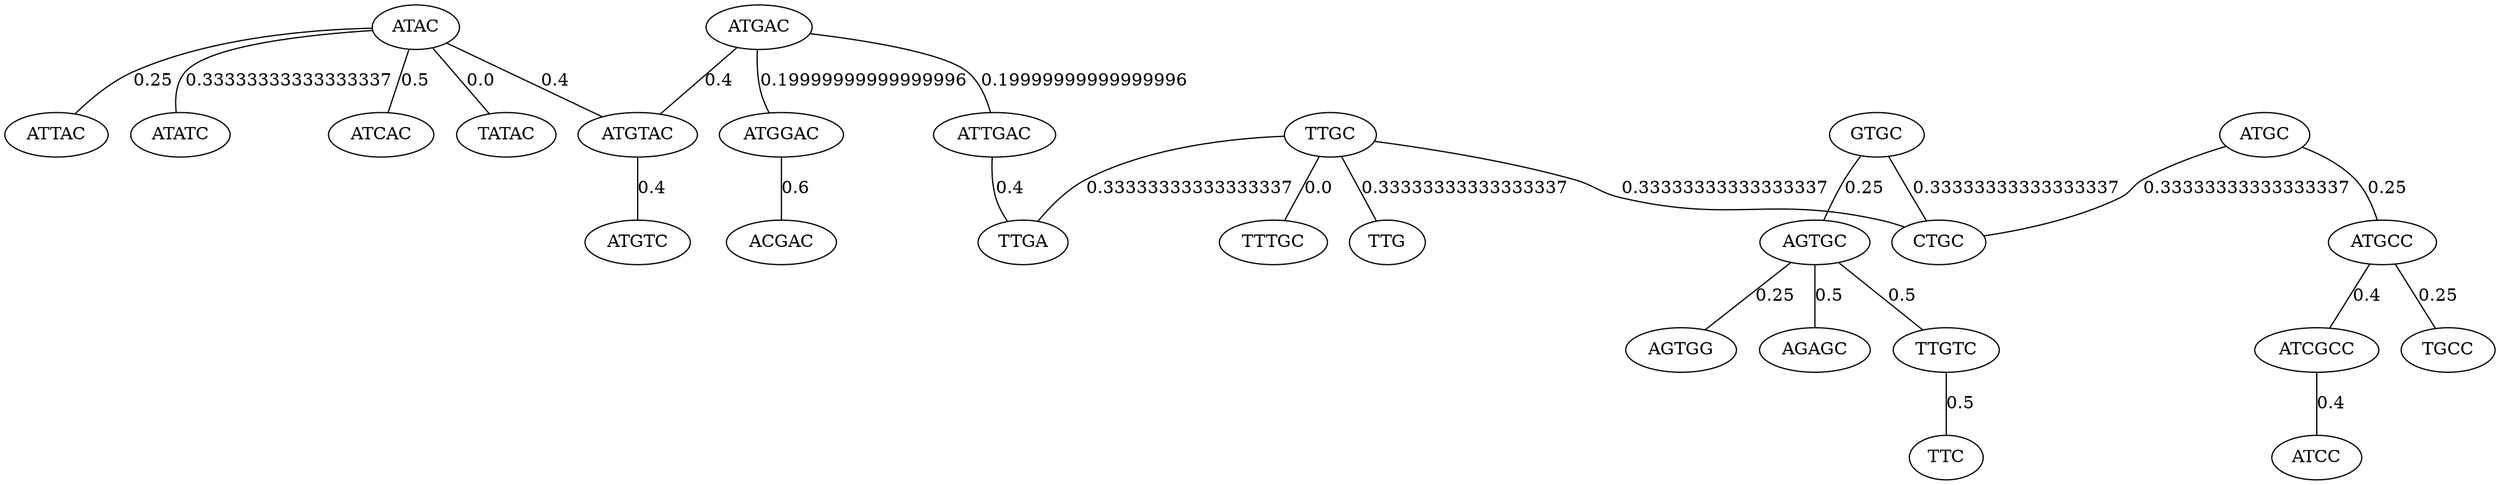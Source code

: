 strict graph {
  "ATAC";
  "TATAC";
  "TTGC";
  "TTTGC";
  "ATTAC";
  "GTGC";
  "ATGAC";
  "ATTGAC";
  "ATGGAC";
  "ATGC";
  "ATGCC";
  "AGTGC";
  "AGTGG";
  "TGCC";
  "CTGC";
  "ATATC";
  "TTGA";
  "TTG";
  "ATGTAC";
  "ATCGCC";
  "ATGTC";
  "ATCC";
  "ATCAC";
  "AGAGC";
  "TTGTC";
  "TTC";
  "ACGAC";
  "ATAC" -- "TATAC" [label="0.0"];
  "ATAC" -- "ATTAC" [label="0.25"];
  "ATAC" -- "ATATC" [label="0.33333333333333337"];
  "ATAC" -- "ATGTAC" [label="0.4"];
  "ATAC" -- "ATCAC" [label="0.5"];
  "TTGC" -- "TTTGC" [label="0.0"];
  "TTGC" -- "CTGC" [label="0.33333333333333337"];
  "TTGC" -- "TTGA" [label="0.33333333333333337"];
  "TTGC" -- "TTG" [label="0.33333333333333337"];
  "GTGC" -- "AGTGC" [label="0.25"];
  "GTGC" -- "CTGC" [label="0.33333333333333337"];
  "ATGAC" -- "ATTGAC" [label="0.19999999999999996"];
  "ATGAC" -- "ATGGAC" [label="0.19999999999999996"];
  "ATGAC" -- "ATGTAC" [label="0.4"];
  "ATTGAC" -- "TTGA" [label="0.4"];
  "ATGGAC" -- "ACGAC" [label="0.6"];
  "ATGC" -- "ATGCC" [label="0.25"];
  "ATGC" -- "CTGC" [label="0.33333333333333337"];
  "ATGCC" -- "TGCC" [label="0.25"];
  "ATGCC" -- "ATCGCC" [label="0.4"];
  "AGTGC" -- "AGTGG" [label="0.25"];
  "AGTGC" -- "AGAGC" [label="0.5"];
  "AGTGC" -- "TTGTC" [label="0.5"];
  "ATGTAC" -- "ATGTC" [label="0.4"];
  "ATCGCC" -- "ATCC" [label="0.4"];
  "TTGTC" -- "TTC" [label="0.5"];
}